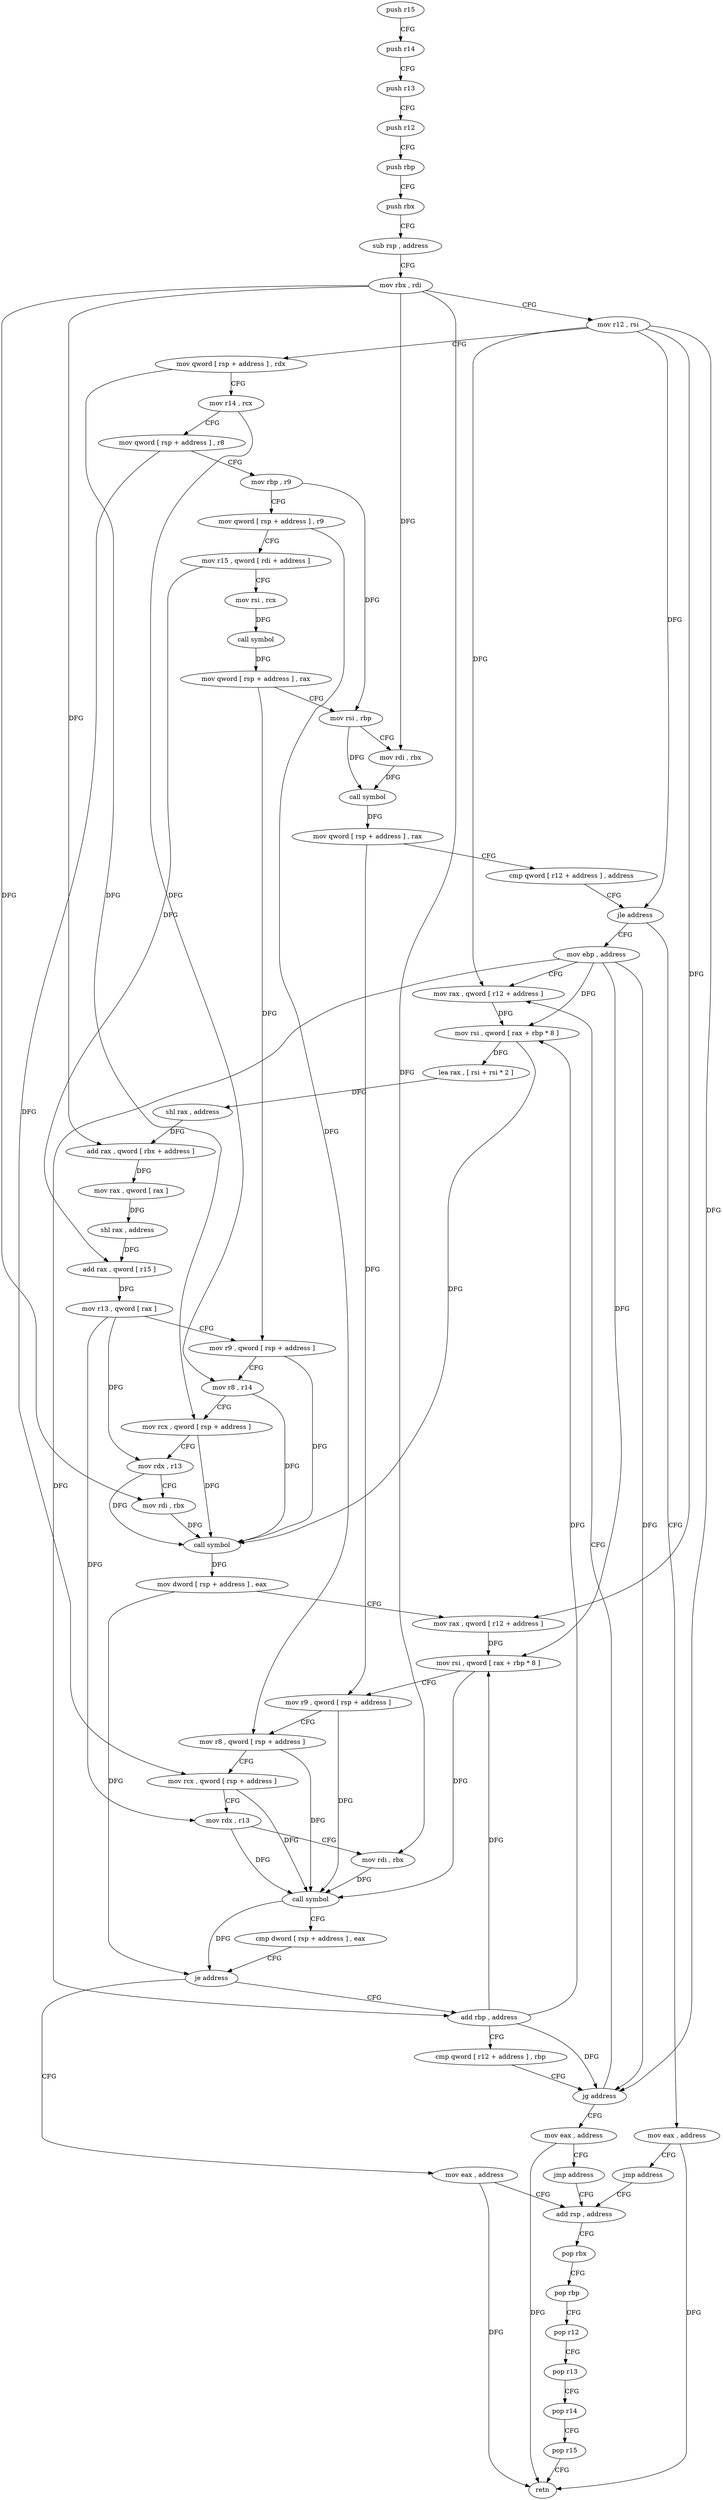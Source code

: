 digraph "func" {
"4320051" [label = "push r15" ]
"4320053" [label = "push r14" ]
"4320055" [label = "push r13" ]
"4320057" [label = "push r12" ]
"4320059" [label = "push rbp" ]
"4320060" [label = "push rbx" ]
"4320061" [label = "sub rsp , address" ]
"4320065" [label = "mov rbx , rdi" ]
"4320068" [label = "mov r12 , rsi" ]
"4320071" [label = "mov qword [ rsp + address ] , rdx" ]
"4320076" [label = "mov r14 , rcx" ]
"4320079" [label = "mov qword [ rsp + address ] , r8" ]
"4320084" [label = "mov rbp , r9" ]
"4320087" [label = "mov qword [ rsp + address ] , r9" ]
"4320092" [label = "mov r15 , qword [ rdi + address ]" ]
"4320099" [label = "mov rsi , rcx" ]
"4320102" [label = "call symbol" ]
"4320107" [label = "mov qword [ rsp + address ] , rax" ]
"4320112" [label = "mov rsi , rbp" ]
"4320115" [label = "mov rdi , rbx" ]
"4320118" [label = "call symbol" ]
"4320123" [label = "mov qword [ rsp + address ] , rax" ]
"4320128" [label = "cmp qword [ r12 + address ] , address" ]
"4320134" [label = "jle address" ]
"4320293" [label = "mov eax , address" ]
"4320140" [label = "mov ebp , address" ]
"4320298" [label = "jmp address" ]
"4320256" [label = "add rsp , address" ]
"4320145" [label = "mov rax , qword [ r12 + address ]" ]
"4320260" [label = "pop rbx" ]
"4320261" [label = "pop rbp" ]
"4320262" [label = "pop r12" ]
"4320264" [label = "pop r13" ]
"4320266" [label = "pop r14" ]
"4320268" [label = "pop r15" ]
"4320270" [label = "retn" ]
"4320271" [label = "add rbp , address" ]
"4320275" [label = "cmp qword [ r12 + address ] , rbp" ]
"4320280" [label = "jg address" ]
"4320286" [label = "mov eax , address" ]
"4320251" [label = "mov eax , address" ]
"4320150" [label = "mov rsi , qword [ rax + rbp * 8 ]" ]
"4320154" [label = "lea rax , [ rsi + rsi * 2 ]" ]
"4320158" [label = "shl rax , address" ]
"4320162" [label = "add rax , qword [ rbx + address ]" ]
"4320169" [label = "mov rax , qword [ rax ]" ]
"4320172" [label = "shl rax , address" ]
"4320176" [label = "add rax , qword [ r15 ]" ]
"4320179" [label = "mov r13 , qword [ rax ]" ]
"4320182" [label = "mov r9 , qword [ rsp + address ]" ]
"4320187" [label = "mov r8 , r14" ]
"4320190" [label = "mov rcx , qword [ rsp + address ]" ]
"4320195" [label = "mov rdx , r13" ]
"4320198" [label = "mov rdi , rbx" ]
"4320201" [label = "call symbol" ]
"4320206" [label = "mov dword [ rsp + address ] , eax" ]
"4320210" [label = "mov rax , qword [ r12 + address ]" ]
"4320215" [label = "mov rsi , qword [ rax + rbp * 8 ]" ]
"4320219" [label = "mov r9 , qword [ rsp + address ]" ]
"4320224" [label = "mov r8 , qword [ rsp + address ]" ]
"4320229" [label = "mov rcx , qword [ rsp + address ]" ]
"4320234" [label = "mov rdx , r13" ]
"4320237" [label = "mov rdi , rbx" ]
"4320240" [label = "call symbol" ]
"4320245" [label = "cmp dword [ rsp + address ] , eax" ]
"4320249" [label = "je address" ]
"4320291" [label = "jmp address" ]
"4320051" -> "4320053" [ label = "CFG" ]
"4320053" -> "4320055" [ label = "CFG" ]
"4320055" -> "4320057" [ label = "CFG" ]
"4320057" -> "4320059" [ label = "CFG" ]
"4320059" -> "4320060" [ label = "CFG" ]
"4320060" -> "4320061" [ label = "CFG" ]
"4320061" -> "4320065" [ label = "CFG" ]
"4320065" -> "4320068" [ label = "CFG" ]
"4320065" -> "4320115" [ label = "DFG" ]
"4320065" -> "4320162" [ label = "DFG" ]
"4320065" -> "4320198" [ label = "DFG" ]
"4320065" -> "4320237" [ label = "DFG" ]
"4320068" -> "4320071" [ label = "CFG" ]
"4320068" -> "4320134" [ label = "DFG" ]
"4320068" -> "4320145" [ label = "DFG" ]
"4320068" -> "4320210" [ label = "DFG" ]
"4320068" -> "4320280" [ label = "DFG" ]
"4320071" -> "4320076" [ label = "CFG" ]
"4320071" -> "4320190" [ label = "DFG" ]
"4320076" -> "4320079" [ label = "CFG" ]
"4320076" -> "4320187" [ label = "DFG" ]
"4320079" -> "4320084" [ label = "CFG" ]
"4320079" -> "4320229" [ label = "DFG" ]
"4320084" -> "4320087" [ label = "CFG" ]
"4320084" -> "4320112" [ label = "DFG" ]
"4320087" -> "4320092" [ label = "CFG" ]
"4320087" -> "4320224" [ label = "DFG" ]
"4320092" -> "4320099" [ label = "CFG" ]
"4320092" -> "4320176" [ label = "DFG" ]
"4320099" -> "4320102" [ label = "DFG" ]
"4320102" -> "4320107" [ label = "DFG" ]
"4320107" -> "4320112" [ label = "CFG" ]
"4320107" -> "4320182" [ label = "DFG" ]
"4320112" -> "4320115" [ label = "CFG" ]
"4320112" -> "4320118" [ label = "DFG" ]
"4320115" -> "4320118" [ label = "DFG" ]
"4320118" -> "4320123" [ label = "DFG" ]
"4320123" -> "4320128" [ label = "CFG" ]
"4320123" -> "4320219" [ label = "DFG" ]
"4320128" -> "4320134" [ label = "CFG" ]
"4320134" -> "4320293" [ label = "CFG" ]
"4320134" -> "4320140" [ label = "CFG" ]
"4320293" -> "4320298" [ label = "CFG" ]
"4320293" -> "4320270" [ label = "DFG" ]
"4320140" -> "4320145" [ label = "CFG" ]
"4320140" -> "4320150" [ label = "DFG" ]
"4320140" -> "4320215" [ label = "DFG" ]
"4320140" -> "4320271" [ label = "DFG" ]
"4320140" -> "4320280" [ label = "DFG" ]
"4320298" -> "4320256" [ label = "CFG" ]
"4320256" -> "4320260" [ label = "CFG" ]
"4320145" -> "4320150" [ label = "DFG" ]
"4320260" -> "4320261" [ label = "CFG" ]
"4320261" -> "4320262" [ label = "CFG" ]
"4320262" -> "4320264" [ label = "CFG" ]
"4320264" -> "4320266" [ label = "CFG" ]
"4320266" -> "4320268" [ label = "CFG" ]
"4320268" -> "4320270" [ label = "CFG" ]
"4320271" -> "4320275" [ label = "CFG" ]
"4320271" -> "4320150" [ label = "DFG" ]
"4320271" -> "4320215" [ label = "DFG" ]
"4320271" -> "4320280" [ label = "DFG" ]
"4320275" -> "4320280" [ label = "CFG" ]
"4320280" -> "4320145" [ label = "CFG" ]
"4320280" -> "4320286" [ label = "CFG" ]
"4320286" -> "4320291" [ label = "CFG" ]
"4320286" -> "4320270" [ label = "DFG" ]
"4320251" -> "4320256" [ label = "CFG" ]
"4320251" -> "4320270" [ label = "DFG" ]
"4320150" -> "4320154" [ label = "DFG" ]
"4320150" -> "4320201" [ label = "DFG" ]
"4320154" -> "4320158" [ label = "DFG" ]
"4320158" -> "4320162" [ label = "DFG" ]
"4320162" -> "4320169" [ label = "DFG" ]
"4320169" -> "4320172" [ label = "DFG" ]
"4320172" -> "4320176" [ label = "DFG" ]
"4320176" -> "4320179" [ label = "DFG" ]
"4320179" -> "4320182" [ label = "CFG" ]
"4320179" -> "4320195" [ label = "DFG" ]
"4320179" -> "4320234" [ label = "DFG" ]
"4320182" -> "4320187" [ label = "CFG" ]
"4320182" -> "4320201" [ label = "DFG" ]
"4320187" -> "4320190" [ label = "CFG" ]
"4320187" -> "4320201" [ label = "DFG" ]
"4320190" -> "4320195" [ label = "CFG" ]
"4320190" -> "4320201" [ label = "DFG" ]
"4320195" -> "4320198" [ label = "CFG" ]
"4320195" -> "4320201" [ label = "DFG" ]
"4320198" -> "4320201" [ label = "DFG" ]
"4320201" -> "4320206" [ label = "DFG" ]
"4320206" -> "4320210" [ label = "CFG" ]
"4320206" -> "4320249" [ label = "DFG" ]
"4320210" -> "4320215" [ label = "DFG" ]
"4320215" -> "4320219" [ label = "CFG" ]
"4320215" -> "4320240" [ label = "DFG" ]
"4320219" -> "4320224" [ label = "CFG" ]
"4320219" -> "4320240" [ label = "DFG" ]
"4320224" -> "4320229" [ label = "CFG" ]
"4320224" -> "4320240" [ label = "DFG" ]
"4320229" -> "4320234" [ label = "CFG" ]
"4320229" -> "4320240" [ label = "DFG" ]
"4320234" -> "4320237" [ label = "CFG" ]
"4320234" -> "4320240" [ label = "DFG" ]
"4320237" -> "4320240" [ label = "DFG" ]
"4320240" -> "4320245" [ label = "CFG" ]
"4320240" -> "4320249" [ label = "DFG" ]
"4320245" -> "4320249" [ label = "CFG" ]
"4320249" -> "4320271" [ label = "CFG" ]
"4320249" -> "4320251" [ label = "CFG" ]
"4320291" -> "4320256" [ label = "CFG" ]
}
